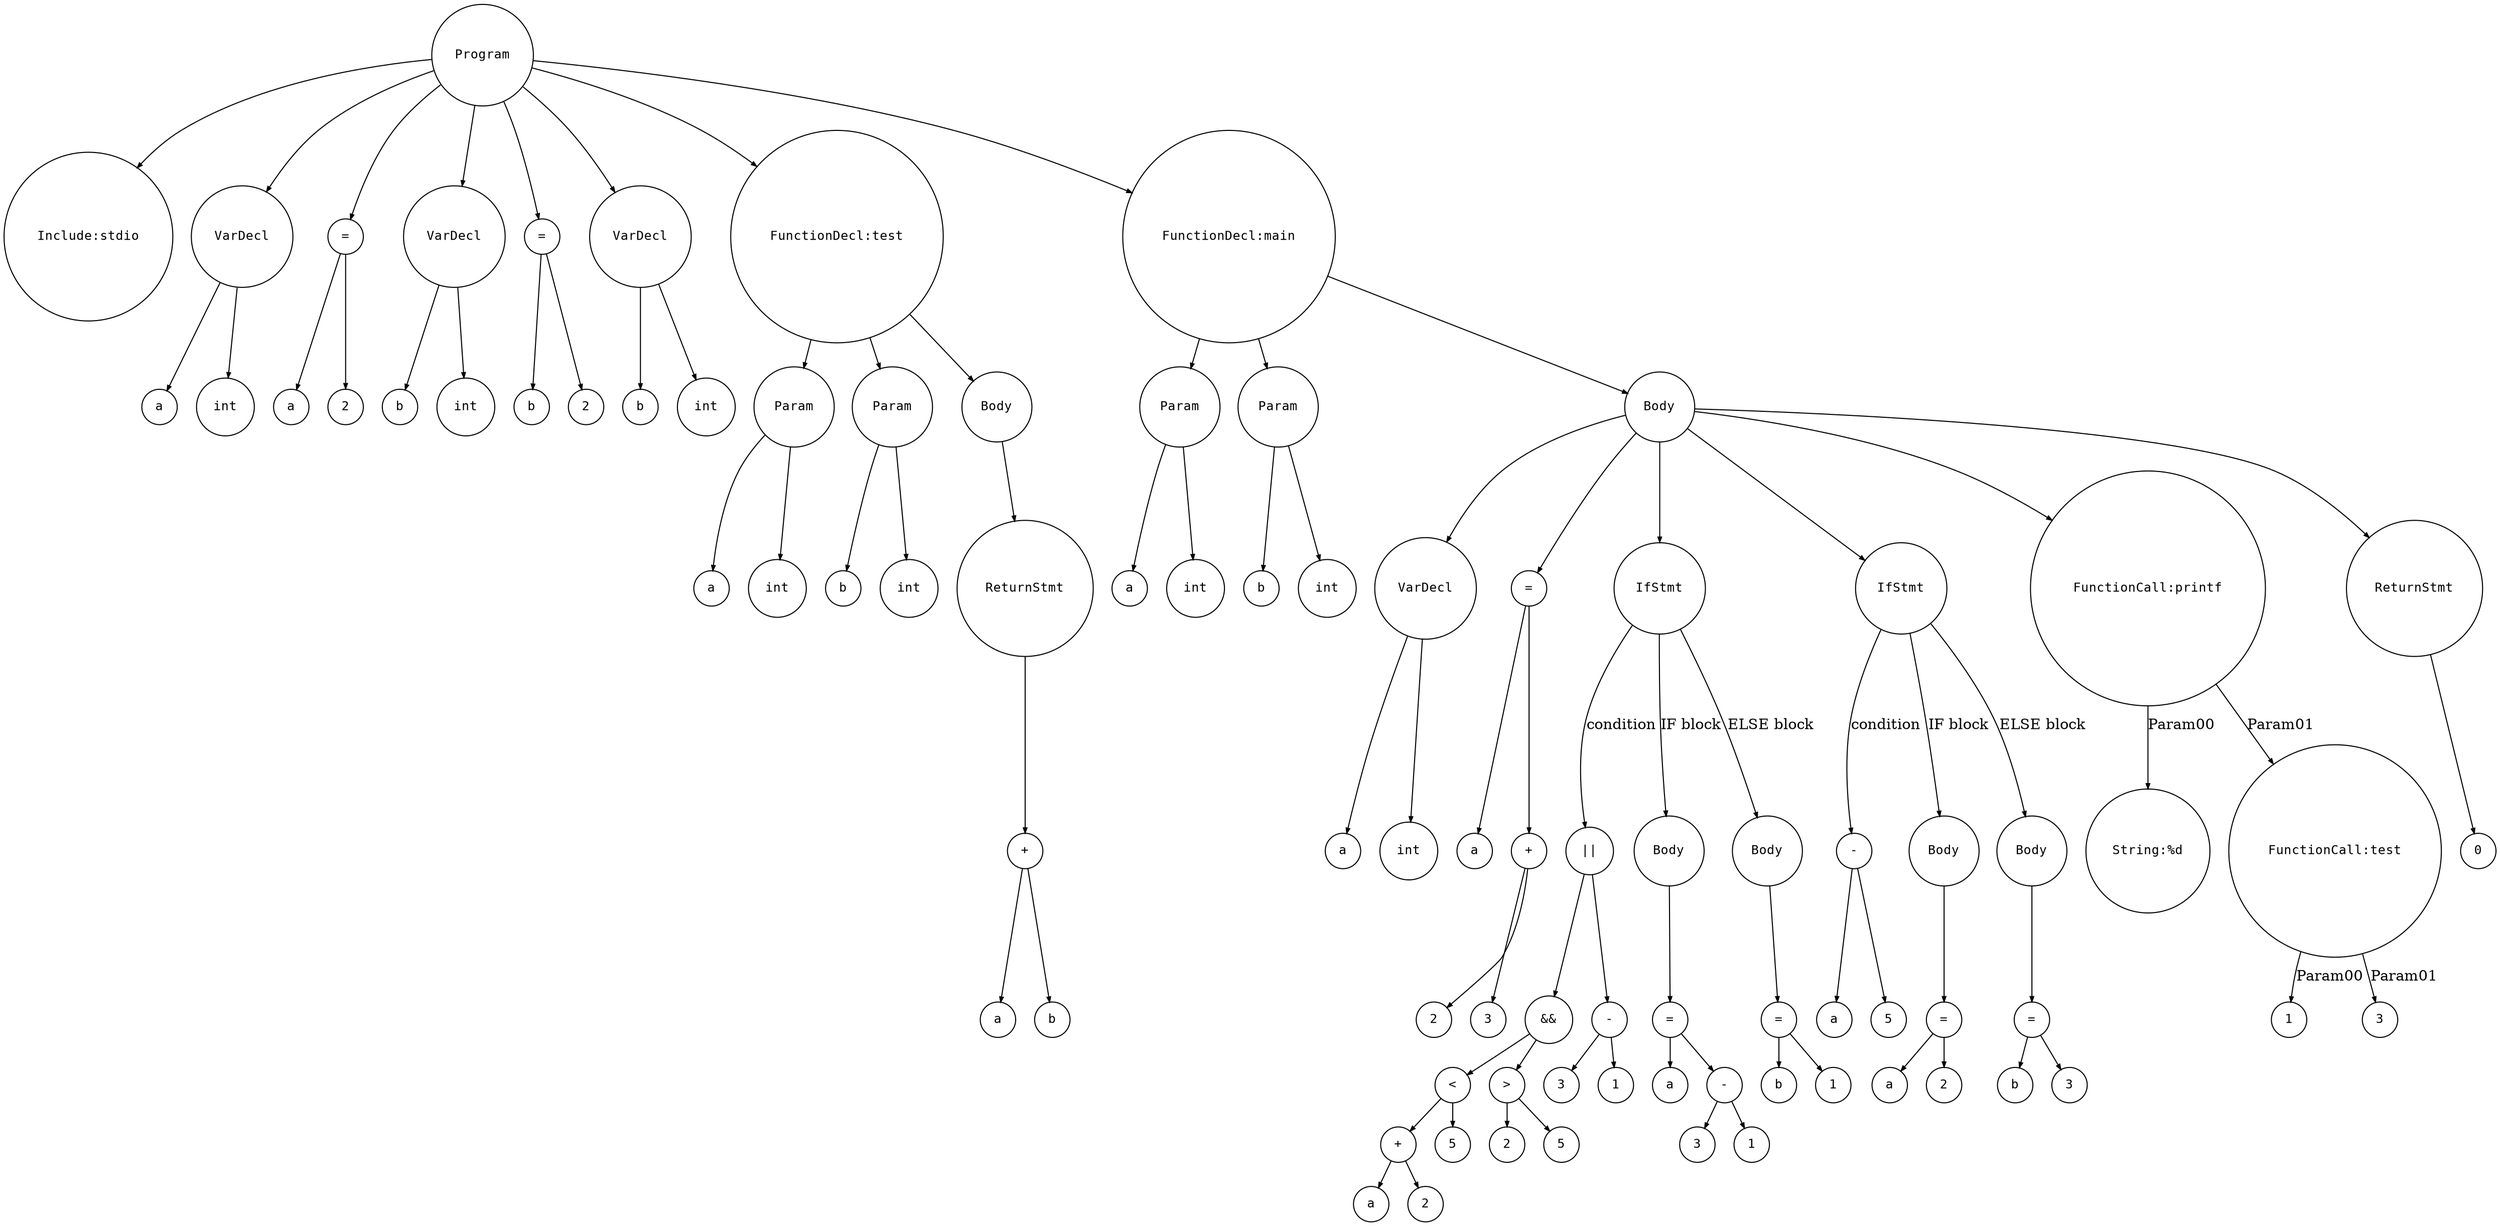 digraph astgraph {
  node [shape=circle, fontsize=12, fontname="Courier", height=.1];
  ranksep=.3;
  edge [arrowsize=.5]

  node1 [label="Program"]
  node2 [label="Include:stdio"]
  node1 -> node2
  node3 [label="VarDecl"]
  node4 [label="a"]
  node3 -> node4
  node5 [label="int"]
  node3 -> node5
  node1 -> node3
  node6 [label="="]
  node7 [label="a"]
  node6 -> node7
  node8 [label="2"]
  node6 -> node8
  node1 -> node6
  node9 [label="VarDecl"]
  node10 [label="b"]
  node9 -> node10
  node11 [label="int"]
  node9 -> node11
  node1 -> node9
  node12 [label="="]
  node13 [label="b"]
  node12 -> node13
  node14 [label="2"]
  node12 -> node14
  node1 -> node12
  node15 [label="VarDecl"]
  node16 [label="b"]
  node15 -> node16
  node17 [label="int"]
  node15 -> node17
  node1 -> node15
  node18 [label="FunctionDecl:test"]
  node19 [label="Param"]
  node20 [label="a"]
  node19 -> node20
  node21 [label="int"]
  node19 -> node21
  node18 -> node19
  node22 [label="Param"]
  node23 [label="b"]
  node22 -> node23
  node24 [label="int"]
  node22 -> node24
  node18 -> node22
  node25 [label="Body"]
  node26 [label="ReturnStmt"]
  node27 [label="+"]
  node28 [label="a"]
  node29 [label="b"]
  node27 -> node28
  node27 -> node29
  node26 -> node27
  node25 -> node26
  node18 -> node25
  node1 -> node18
  node30 [label="FunctionDecl:main"]
  node31 [label="Param"]
  node32 [label="a"]
  node31 -> node32
  node33 [label="int"]
  node31 -> node33
  node30 -> node31
  node34 [label="Param"]
  node35 [label="b"]
  node34 -> node35
  node36 [label="int"]
  node34 -> node36
  node30 -> node34
  node37 [label="Body"]
  node38 [label="VarDecl"]
  node39 [label="a"]
  node38 -> node39
  node40 [label="int"]
  node38 -> node40
  node37 -> node38
  node41 [label="="]
  node42 [label="a"]
  node41 -> node42
  node43 [label="+"]
  node44 [label="2"]
  node45 [label="3"]
  node43 -> node44
  node43 -> node45
  node41 -> node43
  node37 -> node41
  node46 [label="IfStmt"]
  node47 [label="||"]
  node48 [label="&&"]
  node49 [label="<"]
  node50 [label="+"]
  node51 [label="a"]
  node52 [label="2"]
  node50 -> node51
  node50 -> node52
  node53 [label="5"]
  node49 -> node50
  node49 -> node53
  node54 [label=">"]
  node55 [label="2"]
  node56 [label="5"]
  node54 -> node55
  node54 -> node56
  node48 -> node49
  node48 -> node54
  node57 [label="-"]
  node58 [label="3"]
  node59 [label="1"]
  node57 -> node58
  node57 -> node59
  node47 -> node48
  node47 -> node57
  node46 -> node47 [label="condition"]
  node60 [label="Body"]
  node61 [label="="]
  node62 [label="a"]
  node61 -> node62
  node63 [label="-"]
  node64 [label="3"]
  node65 [label="1"]
  node63 -> node64
  node63 -> node65
  node61 -> node63
  node60 -> node61
  node46 -> node60 [label="IF block"]
  node66 [label="Body"]
  node67 [label="="]
  node68 [label="b"]
  node67 -> node68
  node69 [label="1"]
  node67 -> node69
  node66 -> node67
  node46 -> node66 [label="ELSE block"]
  node37 -> node46
  node70 [label="IfStmt"]
  node71 [label="-"]
  node72 [label="a"]
  node73 [label="5"]
  node71 -> node72
  node71 -> node73
  node70 -> node71 [label="condition"]
  node74 [label="Body"]
  node75 [label="="]
  node76 [label="a"]
  node75 -> node76
  node77 [label="2"]
  node75 -> node77
  node74 -> node75
  node70 -> node74 [label="IF block"]
  node78 [label="Body"]
  node79 [label="="]
  node80 [label="b"]
  node79 -> node80
  node81 [label="3"]
  node79 -> node81
  node78 -> node79
  node70 -> node78 [label="ELSE block"]
  node37 -> node70
  node82 [label="FunctionCall:printf"]
  node83 [label="String:%d"]
  node82 -> node83 [label="Param00"]
  node84 [label="FunctionCall:test"]
  node85 [label="1"]
  node84 -> node85 [label="Param00"]
  node86 [label="3"]
  node84 -> node86 [label="Param01"]
  node82 -> node84 [label="Param01"]
  node37 -> node82
  node87 [label="ReturnStmt"]
  node88 [label="0"]
  node87 -> node88
  node37 -> node87
  node30 -> node37
  node1 -> node30
}
